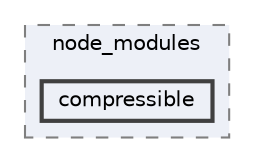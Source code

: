digraph "pkiclassroomrescheduler/src/main/frontend/node_modules/compressible"
{
 // LATEX_PDF_SIZE
  bgcolor="transparent";
  edge [fontname=Helvetica,fontsize=10,labelfontname=Helvetica,labelfontsize=10];
  node [fontname=Helvetica,fontsize=10,shape=box,height=0.2,width=0.4];
  compound=true
  subgraph clusterdir_72953eda66ccb3a2722c28e1c3e6c23b {
    graph [ bgcolor="#edf0f7", pencolor="grey50", label="node_modules", fontname=Helvetica,fontsize=10 style="filled,dashed", URL="dir_72953eda66ccb3a2722c28e1c3e6c23b.html",tooltip=""]
  dir_fcea5a0340b3645a07f39b5a809be3a5 [label="compressible", fillcolor="#edf0f7", color="grey25", style="filled,bold", URL="dir_fcea5a0340b3645a07f39b5a809be3a5.html",tooltip=""];
  }
}
